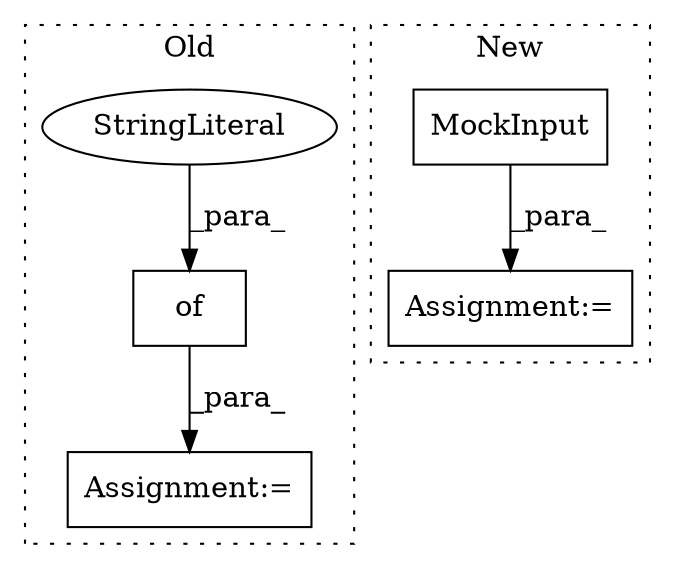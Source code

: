 digraph G {
subgraph cluster0 {
1 [label="of" a="32" s="1518,1585" l="3,1" shape="box"];
3 [label="StringLiteral" a="45" s="1521" l="3" shape="ellipse"];
5 [label="Assignment:=" a="7" s="1484" l="1" shape="box"];
label = "Old";
style="dotted";
}
subgraph cluster1 {
2 [label="MockInput" a="32" s="1607" l="11" shape="box"];
4 [label="Assignment:=" a="7" s="1577" l="1" shape="box"];
label = "New";
style="dotted";
}
1 -> 5 [label="_para_"];
2 -> 4 [label="_para_"];
3 -> 1 [label="_para_"];
}